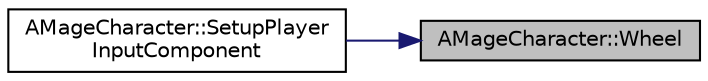 digraph "AMageCharacter::Wheel"
{
 // LATEX_PDF_SIZE
  edge [fontname="Helvetica",fontsize="10",labelfontname="Helvetica",labelfontsize="10"];
  node [fontname="Helvetica",fontsize="10",shape=record];
  rankdir="RL";
  Node1 [label="AMageCharacter::Wheel",height=0.2,width=0.4,color="black", fillcolor="grey75", style="filled", fontcolor="black",tooltip=" "];
  Node1 -> Node2 [dir="back",color="midnightblue",fontsize="10",style="solid",fontname="Helvetica"];
  Node2 [label="AMageCharacter::SetupPlayer\lInputComponent",height=0.2,width=0.4,color="black", fillcolor="white", style="filled",URL="$class_a_mage_character.html#a383940e122281866679cf669d3eb3d08",tooltip=" "];
}
